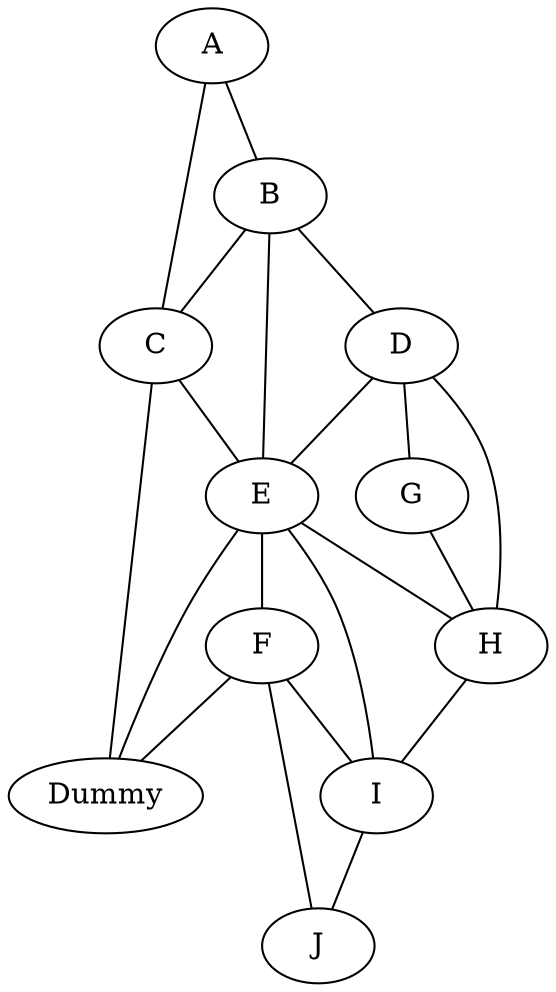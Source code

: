 graph {
"A";
"B";
"C";
"D";
"E";
"F";
"G";
"H";
"I";
"J";
"Dummy";

"A" -- "B";
"A" -- "C";
"B" -- "C";
"B" -- "D";
"B" -- "E";
"C" -- "E";
"D" -- "E";
"E" -- "F";
"E" -- "Dummy";
"C" -- "Dummy";
"F" -- "Dummy";
"D" -- "G";
"D" -- "H";
"E" -- "H";
"E" -- "I";
"F" -- "I";
"F" -- "J";
"G" -- "H";
"H" -- "I";
"I" -- "J";
}
